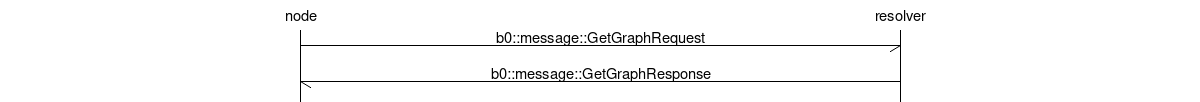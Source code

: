msc {
    hscale = "2";

    n [ label="node" ], r [ label="resolver" ];

    n->r [ label="b0::message::GetGraphRequest" ];
    r->n [ label="b0::message::GetGraphResponse" ];
}
